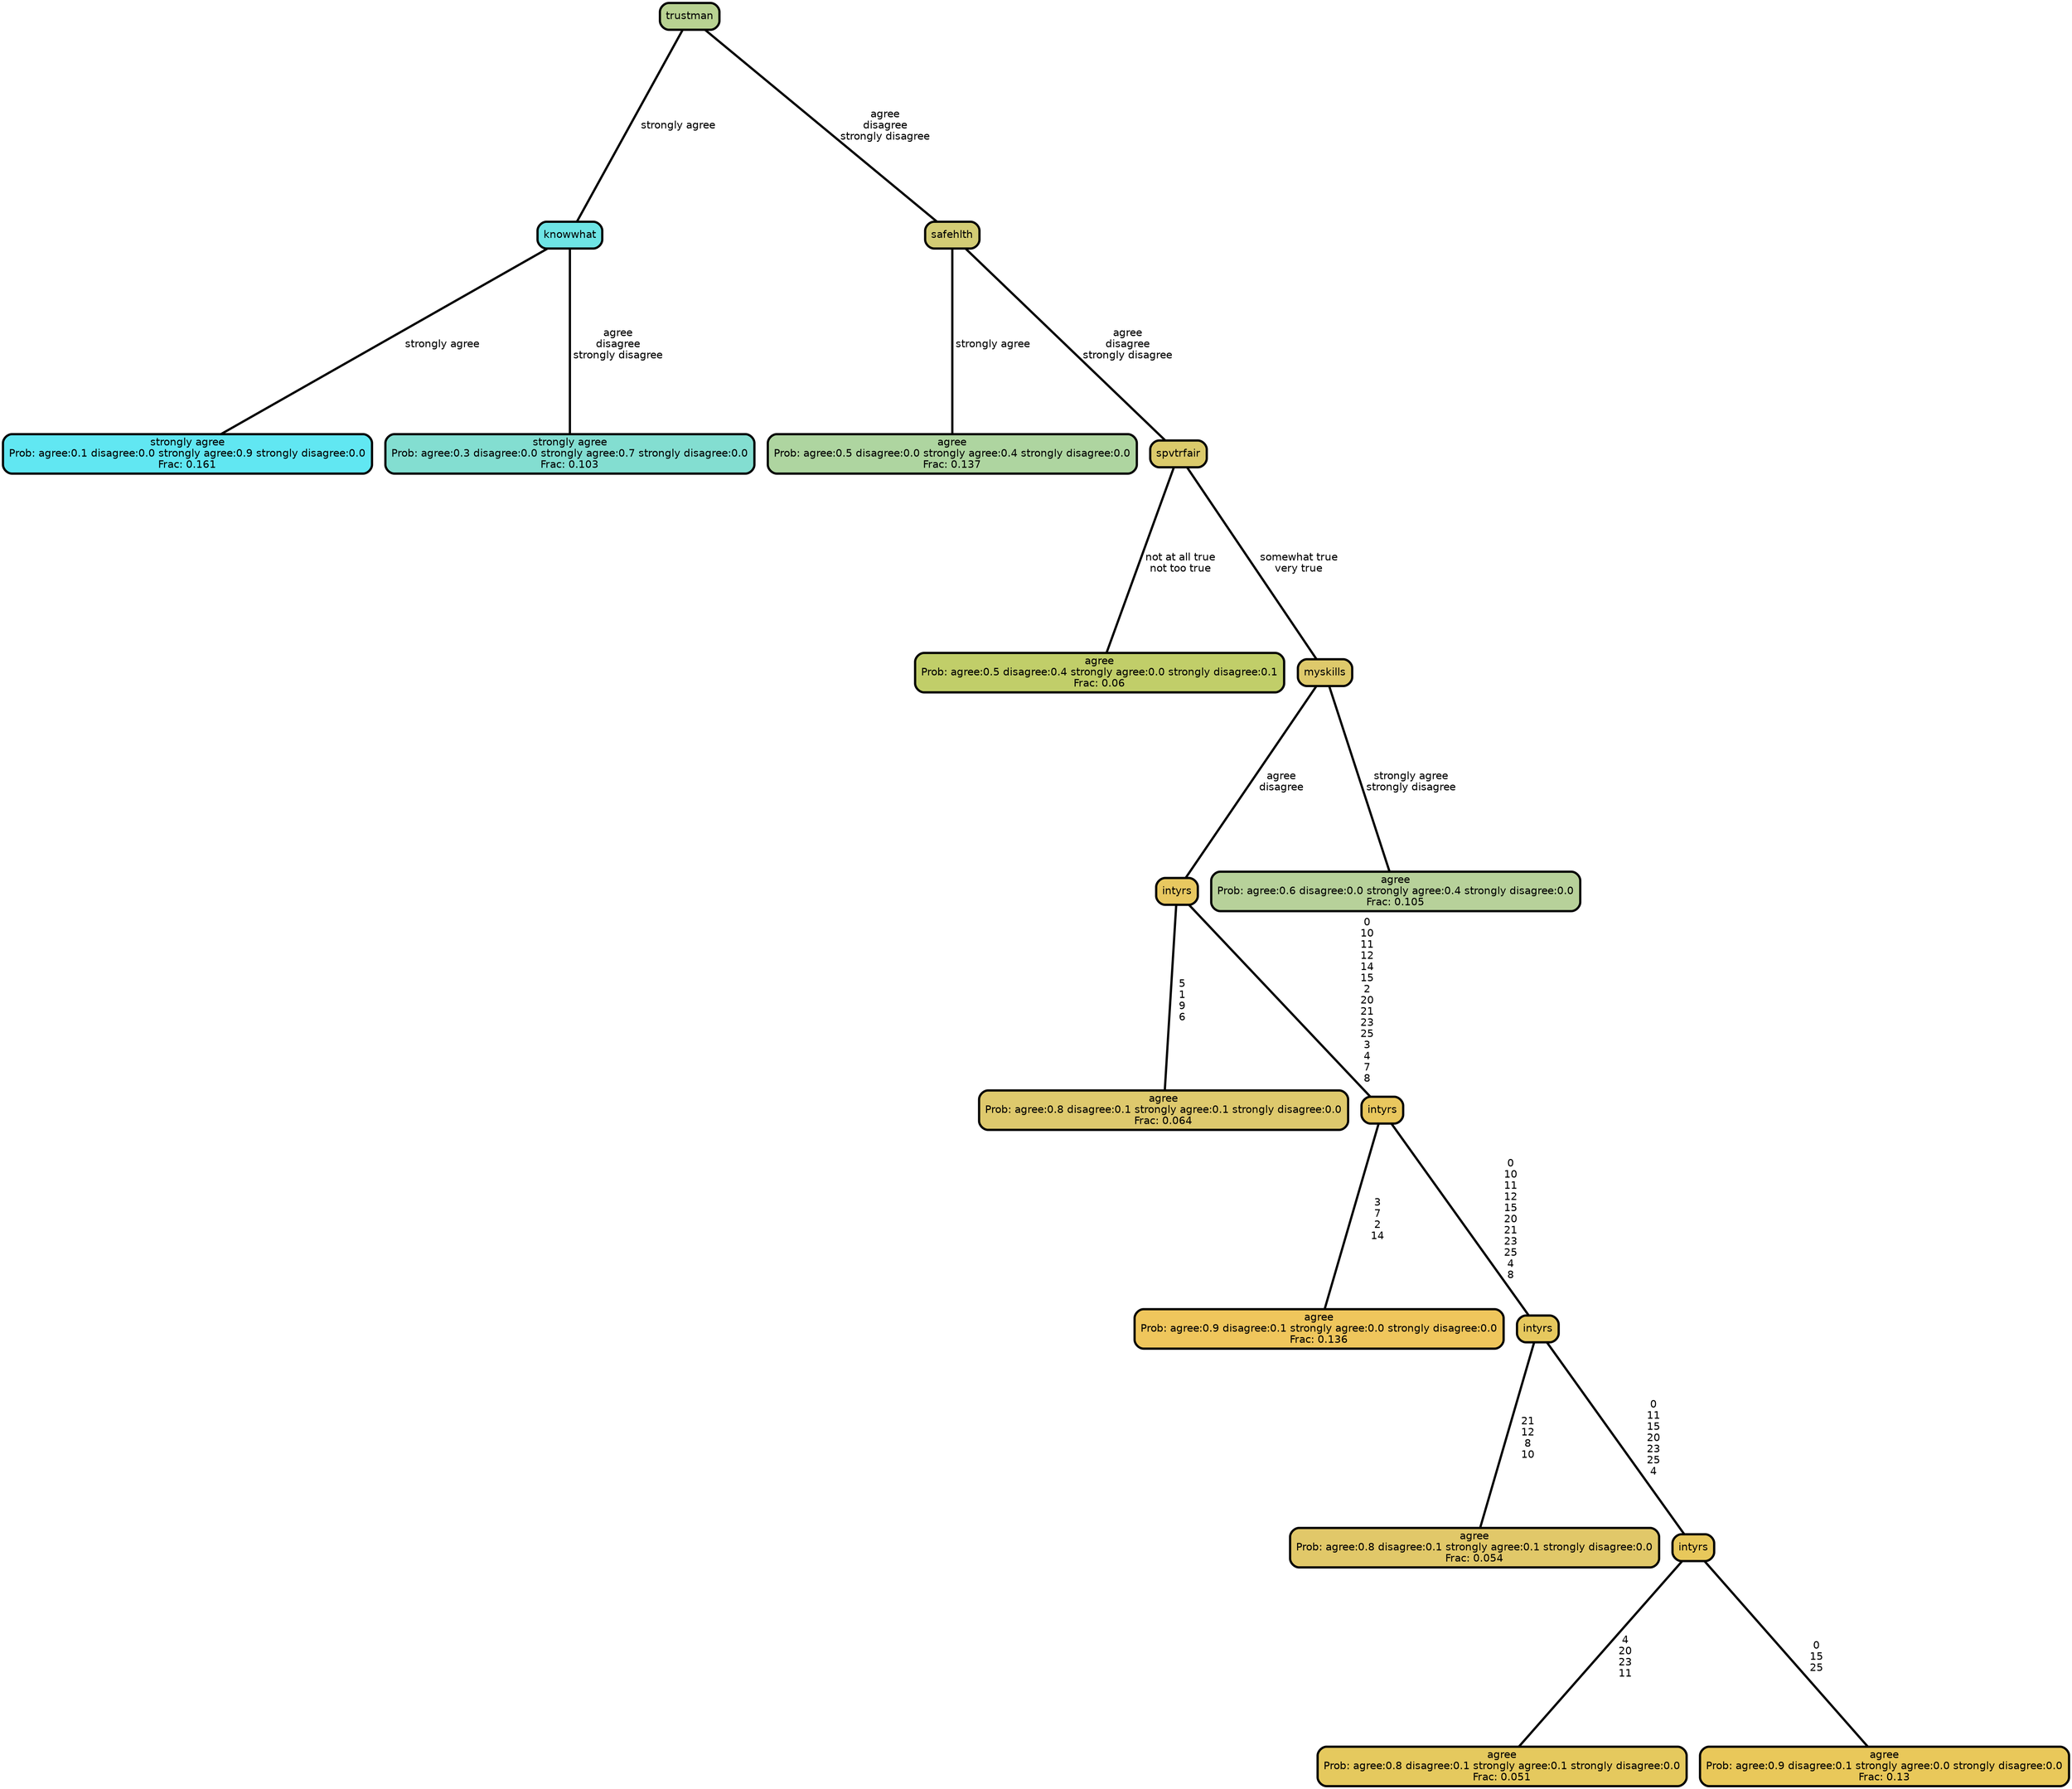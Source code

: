 graph Tree {
node [shape=box, style="filled, rounded",color="black",penwidth="3",fontcolor="black",                 fontname=helvetica] ;
graph [ranksep="0 equally", splines=straight,                 bgcolor=transparent, dpi=200] ;
edge [fontname=helvetica, color=black] ;
0 [label="strongly agree
Prob: agree:0.1 disagree:0.0 strongly agree:0.9 strongly disagree:0.0
Frac: 0.161", fillcolor="#61e7f2"] ;
1 [label="knowwhat", fillcolor="#6ee4e5"] ;
2 [label="strongly agree
Prob: agree:0.3 disagree:0.0 strongly agree:0.7 strongly disagree:0.0
Frac: 0.103", fillcolor="#83ded1"] ;
3 [label="trustman", fillcolor="#b8d292"] ;
4 [label="agree
Prob: agree:0.5 disagree:0.0 strongly agree:0.4 strongly disagree:0.0
Frac: 0.137", fillcolor="#aed5a0"] ;
5 [label="safehlth", fillcolor="#d3cc75"] ;
6 [label="agree
Prob: agree:0.5 disagree:0.4 strongly agree:0.0 strongly disagree:0.1
Frac: 0.06", fillcolor="#c1ce69"] ;
7 [label="spvtrfair", fillcolor="#dbca6b"] ;
8 [label="agree
Prob: agree:0.8 disagree:0.1 strongly agree:0.1 strongly disagree:0.0
Frac: 0.064", fillcolor="#dec96d"] ;
9 [label="intyrs", fillcolor="#e8c860"] ;
10 [label="agree
Prob: agree:0.9 disagree:0.1 strongly agree:0.0 strongly disagree:0.0
Frac: 0.136", fillcolor="#efc65c"] ;
11 [label="intyrs", fillcolor="#e9c75e"] ;
12 [label="agree
Prob: agree:0.8 disagree:0.1 strongly agree:0.1 strongly disagree:0.0
Frac: 0.054", fillcolor="#e1c869"] ;
13 [label="intyrs", fillcolor="#e6c85e"] ;
14 [label="agree
Prob: agree:0.8 disagree:0.1 strongly agree:0.1 strongly disagree:0.0
Frac: 0.051", fillcolor="#e5c95e"] ;
15 [label="intyrs", fillcolor="#e8c85b"] ;
16 [label="agree
Prob: agree:0.9 disagree:0.1 strongly agree:0.0 strongly disagree:0.0
Frac: 0.13", fillcolor="#e9c85a"] ;
17 [label="myskills", fillcolor="#dec96b"] ;
18 [label="agree
Prob: agree:0.6 disagree:0.0 strongly agree:0.4 strongly disagree:0.0
Frac: 0.105", fillcolor="#b7d19a"] ;
1 -- 0 [label=" strongly agree",penwidth=3] ;
1 -- 2 [label=" agree\n disagree\n strongly disagree",penwidth=3] ;
3 -- 1 [label=" strongly agree",penwidth=3] ;
3 -- 5 [label=" agree\n disagree\n strongly disagree",penwidth=3] ;
5 -- 4 [label=" strongly agree",penwidth=3] ;
5 -- 7 [label=" agree\n disagree\n strongly disagree",penwidth=3] ;
7 -- 6 [label=" not at all true\n not too true",penwidth=3] ;
7 -- 17 [label=" somewhat true\n very true",penwidth=3] ;
9 -- 8 [label=" 5\n 1\n 9\n 6",penwidth=3] ;
9 -- 11 [label=" 0\n 10\n 11\n 12\n 14\n 15\n 2\n 20\n 21\n 23\n 25\n 3\n 4\n 7\n 8",penwidth=3] ;
11 -- 10 [label=" 3\n 7\n 2\n 14",penwidth=3] ;
11 -- 13 [label=" 0\n 10\n 11\n 12\n 15\n 20\n 21\n 23\n 25\n 4\n 8",penwidth=3] ;
13 -- 12 [label=" 21\n 12\n 8\n 10",penwidth=3] ;
13 -- 15 [label=" 0\n 11\n 15\n 20\n 23\n 25\n 4",penwidth=3] ;
15 -- 14 [label=" 4\n 20\n 23\n 11",penwidth=3] ;
15 -- 16 [label=" 0\n 15\n 25",penwidth=3] ;
17 -- 9 [label=" agree\n disagree",penwidth=3] ;
17 -- 18 [label=" strongly agree\n strongly disagree",penwidth=3] ;
{rank = same;}}